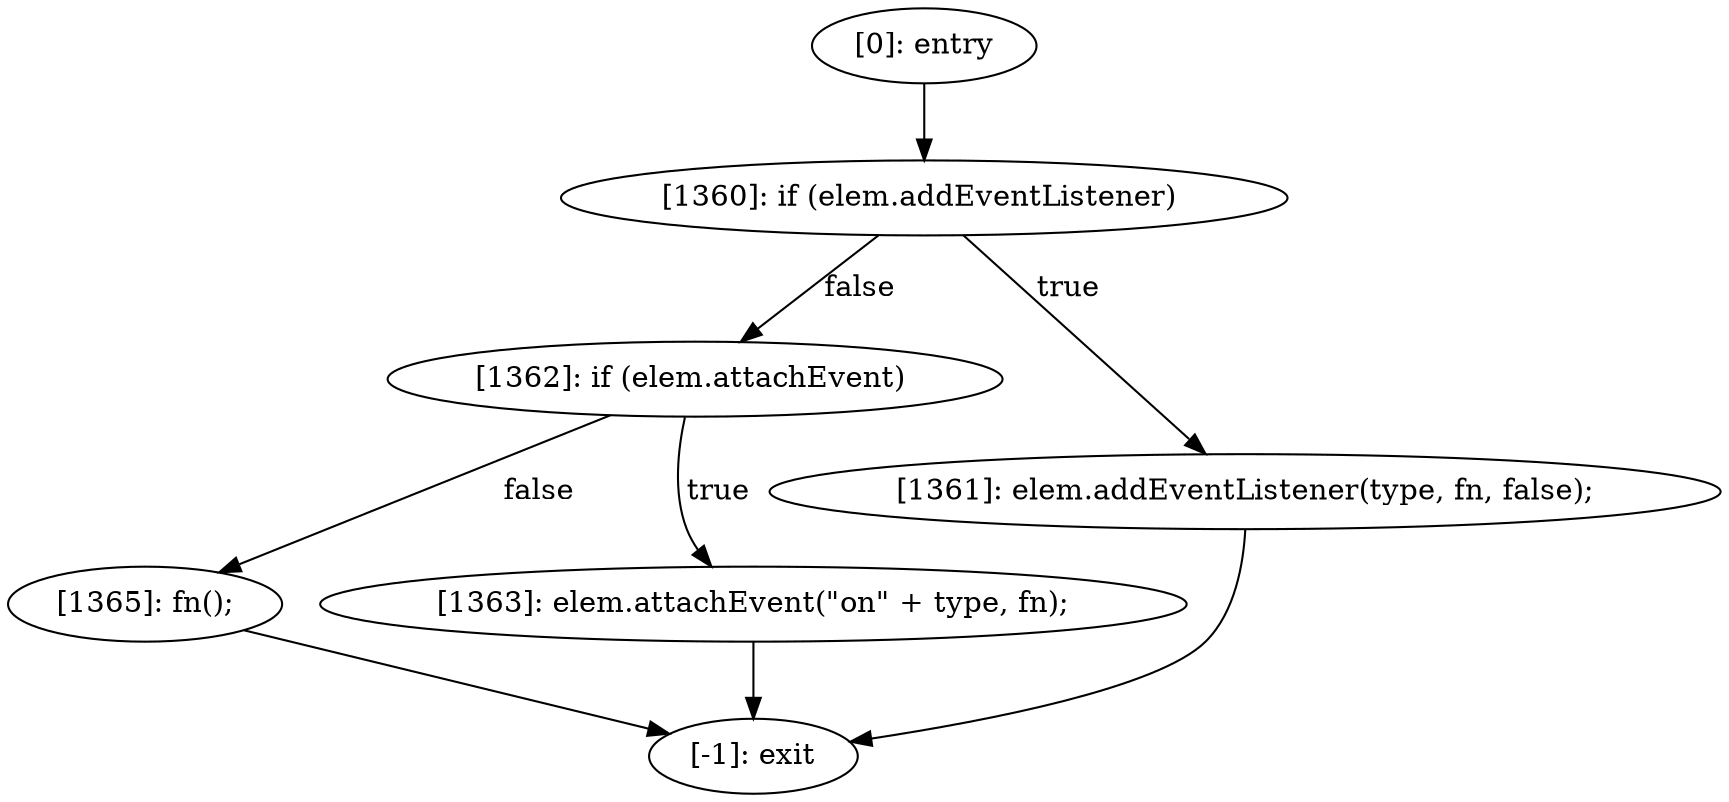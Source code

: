 digraph {
"0" [label="[1365]: fn();\n"] 
"1" [label="[1360]: if (elem.addEventListener) "] 
"2" [label="[1362]: if (elem.attachEvent) "] 
"3" [label="[1363]: elem.attachEvent(\"on\" + type, fn);\n"] 
"4" [label="[1361]: elem.addEventListener(type, fn, false);\n"] 
"5" [label="[-1]: exit"] 
"6" [label="[0]: entry"] 
"0" -> "5" [label=""] 
"1" -> "4" [label="true"] 
"1" -> "2" [label="false"] 
"2" -> "3" [label="true"] 
"2" -> "0" [label="false"] 
"3" -> "5" [label=""] 
"4" -> "5" [label=""] 
"6" -> "1" [label=""] 
}
